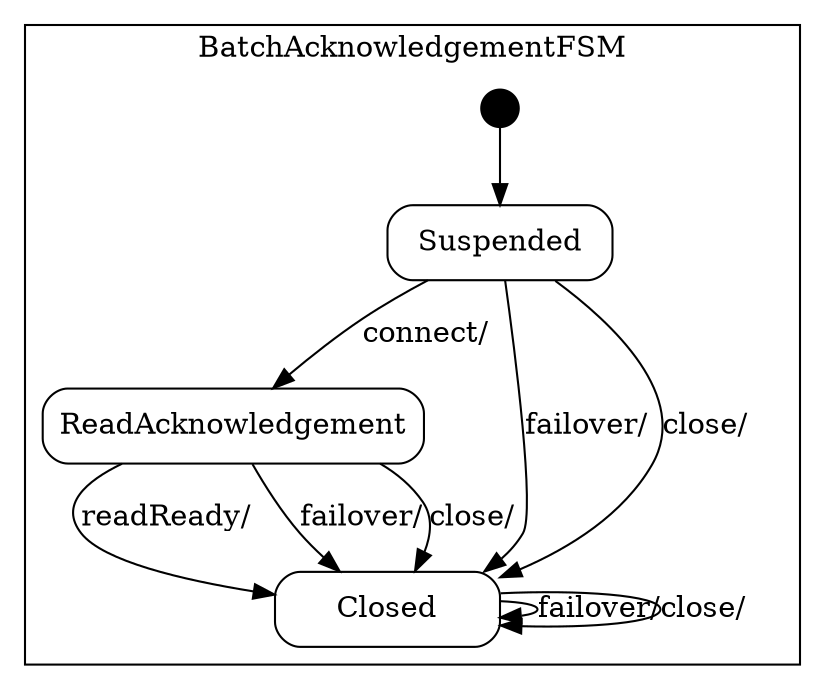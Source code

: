 digraph BatchAcknowledgement {

    node
        [shape=Mrecord width=1.5];

    subgraph cluster_BatchAcknowledgementFSM {

        label="BatchAcknowledgementFSM";

        //
        // States (Nodes)
        //

        "BatchAcknowledgementFSM::Suspended"
            [label="{Suspended}"];

        "BatchAcknowledgementFSM::ReadAcknowledgement"
            [label="{ReadAcknowledgement}"];

        "BatchAcknowledgementFSM::Closed"
            [label="{Closed}"];

        "%start"
            [label="" shape=circle style=filled fillcolor=black width=0.25];

        //
        // Transitions (Edges)
        //

        "BatchAcknowledgementFSM::Suspended" -> "BatchAcknowledgementFSM::ReadAcknowledgement"
            [label="connect/\l"];

        "BatchAcknowledgementFSM::Suspended" -> "BatchAcknowledgementFSM::Closed"
            [label="failover/\l"];

        "BatchAcknowledgementFSM::Suspended" -> "BatchAcknowledgementFSM::Closed"
            [label="close/\l"];

        "BatchAcknowledgementFSM::ReadAcknowledgement" -> "BatchAcknowledgementFSM::Closed"
            [label="readReady/\l"];

        "BatchAcknowledgementFSM::ReadAcknowledgement" -> "BatchAcknowledgementFSM::Closed"
            [label="failover/\l"];

        "BatchAcknowledgementFSM::ReadAcknowledgement" -> "BatchAcknowledgementFSM::Closed"
            [label="close/\l"];

        "BatchAcknowledgementFSM::Closed" -> "BatchAcknowledgementFSM::Closed"
            [label="failover/\l"];

        "BatchAcknowledgementFSM::Closed" -> "BatchAcknowledgementFSM::Closed"
            [label="close/\l"];

        "%start" -> "BatchAcknowledgementFSM::Suspended"
    }

}
